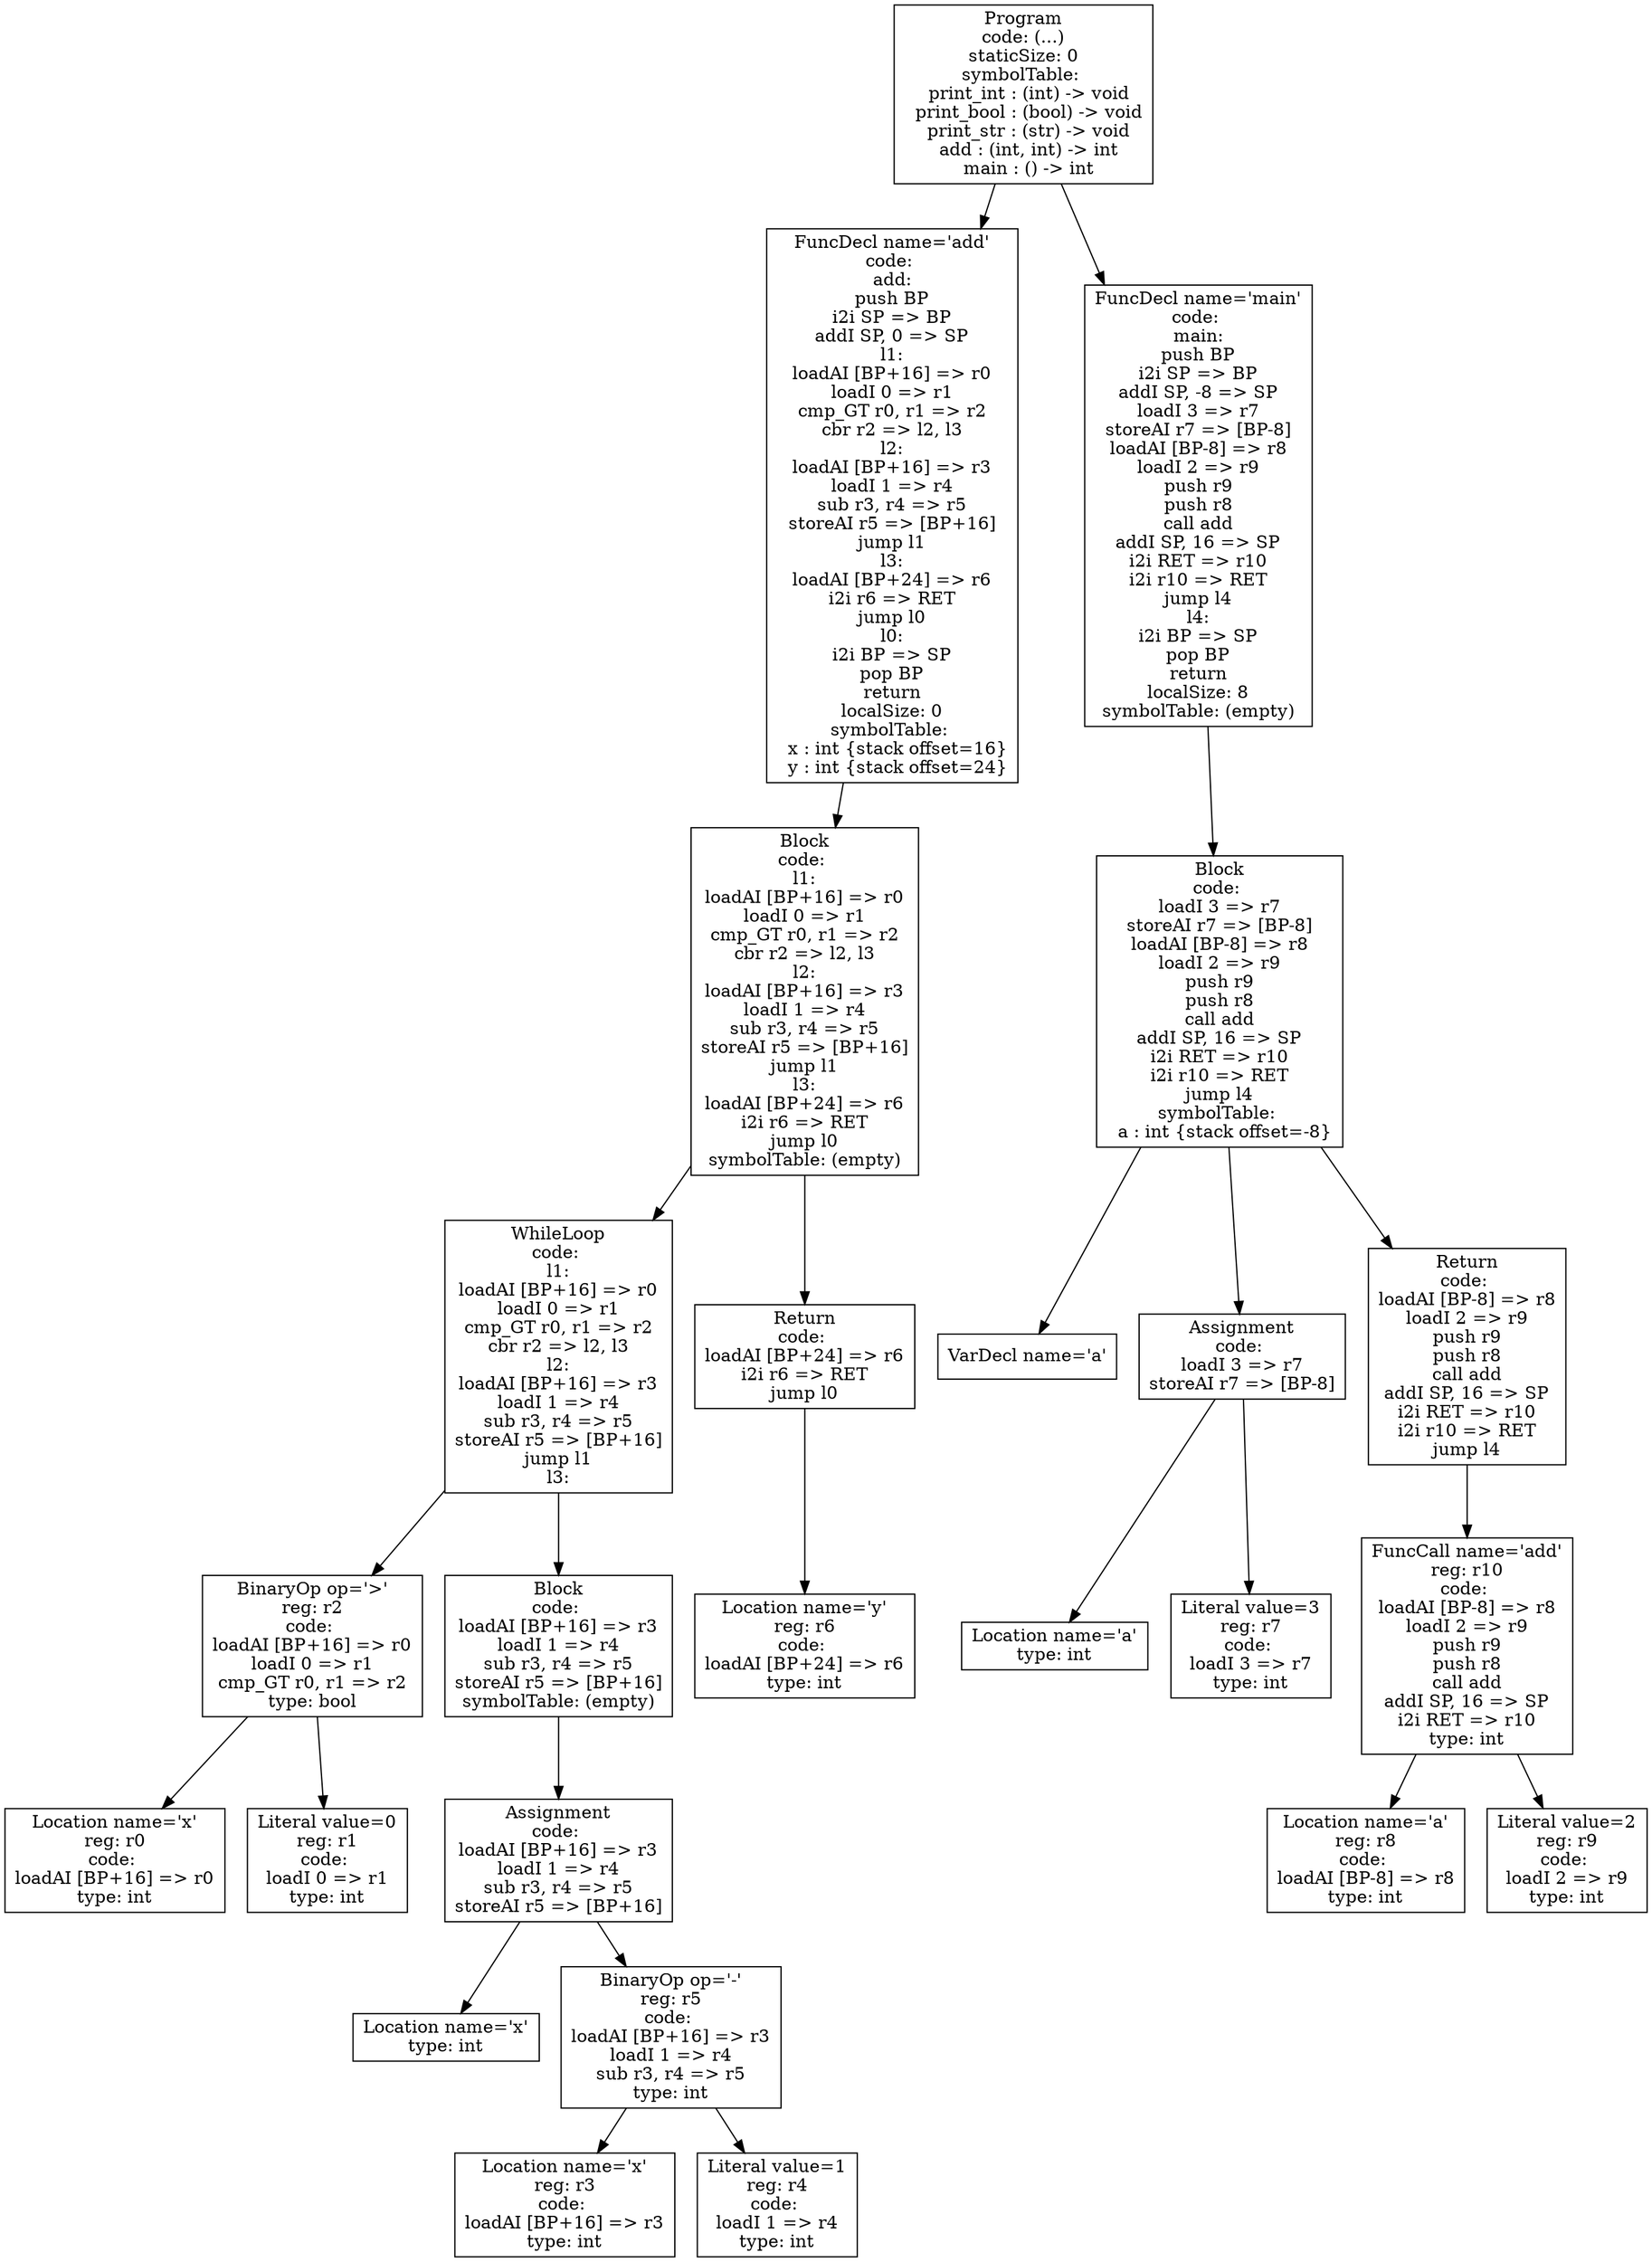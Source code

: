 digraph AST {
5 [shape=box, label="Location name='x'\nreg: r0\ncode: \nloadAI [BP+16] => r0\ntype: int"];
6 [shape=box, label="Literal value=0\nreg: r1\ncode: \nloadI 0 => r1\ntype: int"];
4 [shape=box, label="BinaryOp op='>'\nreg: r2\ncode: \nloadAI [BP+16] => r0\nloadI 0 => r1\ncmp_GT r0, r1 => r2\ntype: bool"];
4 -> 5;
4 -> 6;
9 [shape=box, label="Location name='x'\ntype: int"];
11 [shape=box, label="Location name='x'\nreg: r3\ncode: \nloadAI [BP+16] => r3\ntype: int"];
12 [shape=box, label="Literal value=1\nreg: r4\ncode: \nloadI 1 => r4\ntype: int"];
10 [shape=box, label="BinaryOp op='-'\nreg: r5\ncode: \nloadAI [BP+16] => r3\nloadI 1 => r4\nsub r3, r4 => r5\ntype: int"];
10 -> 11;
10 -> 12;
8 [shape=box, label="Assignment\ncode: \nloadAI [BP+16] => r3\nloadI 1 => r4\nsub r3, r4 => r5\nstoreAI r5 => [BP+16]"];
8 -> 9;
8 -> 10;
7 [shape=box, label="Block\ncode: \nloadAI [BP+16] => r3\nloadI 1 => r4\nsub r3, r4 => r5\nstoreAI r5 => [BP+16]\nsymbolTable: (empty)"];
7 -> 8;
3 [shape=box, label="WhileLoop\ncode: \nl1:\nloadAI [BP+16] => r0\nloadI 0 => r1\ncmp_GT r0, r1 => r2\ncbr r2 => l2, l3\nl2:\nloadAI [BP+16] => r3\nloadI 1 => r4\nsub r3, r4 => r5\nstoreAI r5 => [BP+16]\njump l1\nl3:"];
3 -> 4;
3 -> 7;
14 [shape=box, label="Location name='y'\nreg: r6\ncode: \nloadAI [BP+24] => r6\ntype: int"];
13 [shape=box, label="Return\ncode: \nloadAI [BP+24] => r6\ni2i r6 => RET\njump l0"];
13 -> 14;
2 [shape=box, label="Block\ncode: \nl1:\nloadAI [BP+16] => r0\nloadI 0 => r1\ncmp_GT r0, r1 => r2\ncbr r2 => l2, l3\nl2:\nloadAI [BP+16] => r3\nloadI 1 => r4\nsub r3, r4 => r5\nstoreAI r5 => [BP+16]\njump l1\nl3:\nloadAI [BP+24] => r6\ni2i r6 => RET\njump l0\nsymbolTable: (empty)"];
2 -> 3;
2 -> 13;
1 [shape=box, label="FuncDecl name='add'\ncode: \nadd:\npush BP\ni2i SP => BP\naddI SP, 0 => SP\nl1:\nloadAI [BP+16] => r0\nloadI 0 => r1\ncmp_GT r0, r1 => r2\ncbr r2 => l2, l3\nl2:\nloadAI [BP+16] => r3\nloadI 1 => r4\nsub r3, r4 => r5\nstoreAI r5 => [BP+16]\njump l1\nl3:\nloadAI [BP+24] => r6\ni2i r6 => RET\njump l0\nl0:\ni2i BP => SP\npop BP\nreturn\nlocalSize: 0\nsymbolTable: \n  x : int {stack offset=16}\n  y : int {stack offset=24}"];
1 -> 2;
17 [shape=box, label="VarDecl name='a'"];
19 [shape=box, label="Location name='a'\ntype: int"];
20 [shape=box, label="Literal value=3\nreg: r7\ncode: \nloadI 3 => r7\ntype: int"];
18 [shape=box, label="Assignment\ncode: \nloadI 3 => r7\nstoreAI r7 => [BP-8]"];
18 -> 19;
18 -> 20;
23 [shape=box, label="Location name='a'\nreg: r8\ncode: \nloadAI [BP-8] => r8\ntype: int"];
24 [shape=box, label="Literal value=2\nreg: r9\ncode: \nloadI 2 => r9\ntype: int"];
22 [shape=box, label="FuncCall name='add'\nreg: r10\ncode: \nloadAI [BP-8] => r8\nloadI 2 => r9\npush r9\npush r8\ncall add\naddI SP, 16 => SP\ni2i RET => r10\ntype: int"];
22 -> 23;
22 -> 24;
21 [shape=box, label="Return\ncode: \nloadAI [BP-8] => r8\nloadI 2 => r9\npush r9\npush r8\ncall add\naddI SP, 16 => SP\ni2i RET => r10\ni2i r10 => RET\njump l4"];
21 -> 22;
16 [shape=box, label="Block\ncode: \nloadI 3 => r7\nstoreAI r7 => [BP-8]\nloadAI [BP-8] => r8\nloadI 2 => r9\npush r9\npush r8\ncall add\naddI SP, 16 => SP\ni2i RET => r10\ni2i r10 => RET\njump l4\nsymbolTable: \n  a : int {stack offset=-8}"];
16 -> 17;
16 -> 18;
16 -> 21;
15 [shape=box, label="FuncDecl name='main'\ncode: \nmain:\npush BP\ni2i SP => BP\naddI SP, -8 => SP\nloadI 3 => r7\nstoreAI r7 => [BP-8]\nloadAI [BP-8] => r8\nloadI 2 => r9\npush r9\npush r8\ncall add\naddI SP, 16 => SP\ni2i RET => r10\ni2i r10 => RET\njump l4\nl4:\ni2i BP => SP\npop BP\nreturn\nlocalSize: 8\nsymbolTable: (empty)"];
15 -> 16;
0 [shape=box, label="Program\ncode: (...)\nstaticSize: 0\nsymbolTable: \n  print_int : (int) -> void\n  print_bool : (bool) -> void\n  print_str : (str) -> void\n  add : (int, int) -> int\n  main : () -> int"];
0 -> 1;
0 -> 15;
}
